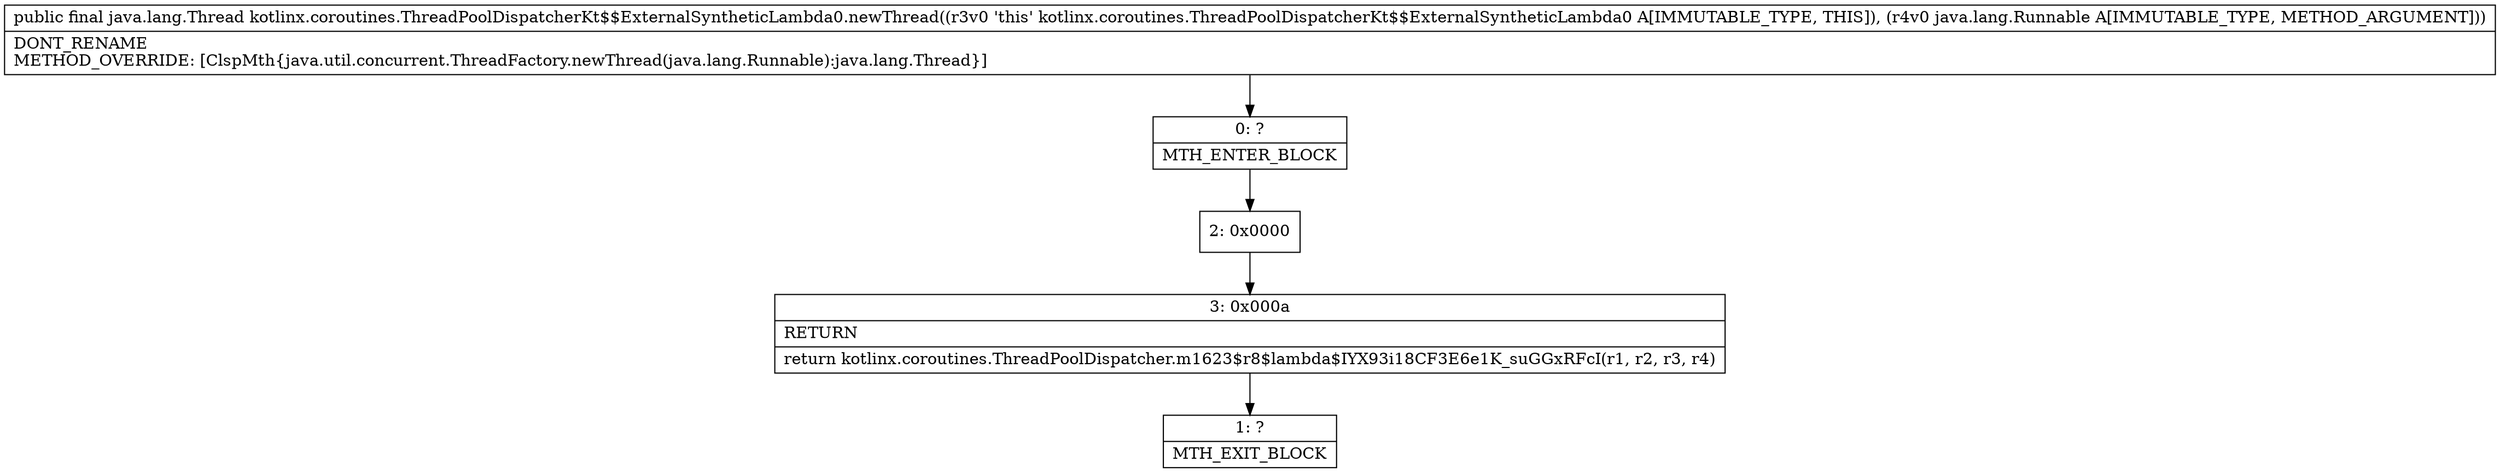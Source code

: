 digraph "CFG forkotlinx.coroutines.ThreadPoolDispatcherKt$$ExternalSyntheticLambda0.newThread(Ljava\/lang\/Runnable;)Ljava\/lang\/Thread;" {
Node_0 [shape=record,label="{0\:\ ?|MTH_ENTER_BLOCK\l}"];
Node_2 [shape=record,label="{2\:\ 0x0000}"];
Node_3 [shape=record,label="{3\:\ 0x000a|RETURN\l|return kotlinx.coroutines.ThreadPoolDispatcher.m1623$r8$lambda$IYX93i18CF3E6e1K_suGGxRFcI(r1, r2, r3, r4)\l}"];
Node_1 [shape=record,label="{1\:\ ?|MTH_EXIT_BLOCK\l}"];
MethodNode[shape=record,label="{public final java.lang.Thread kotlinx.coroutines.ThreadPoolDispatcherKt$$ExternalSyntheticLambda0.newThread((r3v0 'this' kotlinx.coroutines.ThreadPoolDispatcherKt$$ExternalSyntheticLambda0 A[IMMUTABLE_TYPE, THIS]), (r4v0 java.lang.Runnable A[IMMUTABLE_TYPE, METHOD_ARGUMENT]))  | DONT_RENAME\lMETHOD_OVERRIDE: [ClspMth\{java.util.concurrent.ThreadFactory.newThread(java.lang.Runnable):java.lang.Thread\}]\l}"];
MethodNode -> Node_0;Node_0 -> Node_2;
Node_2 -> Node_3;
Node_3 -> Node_1;
}

